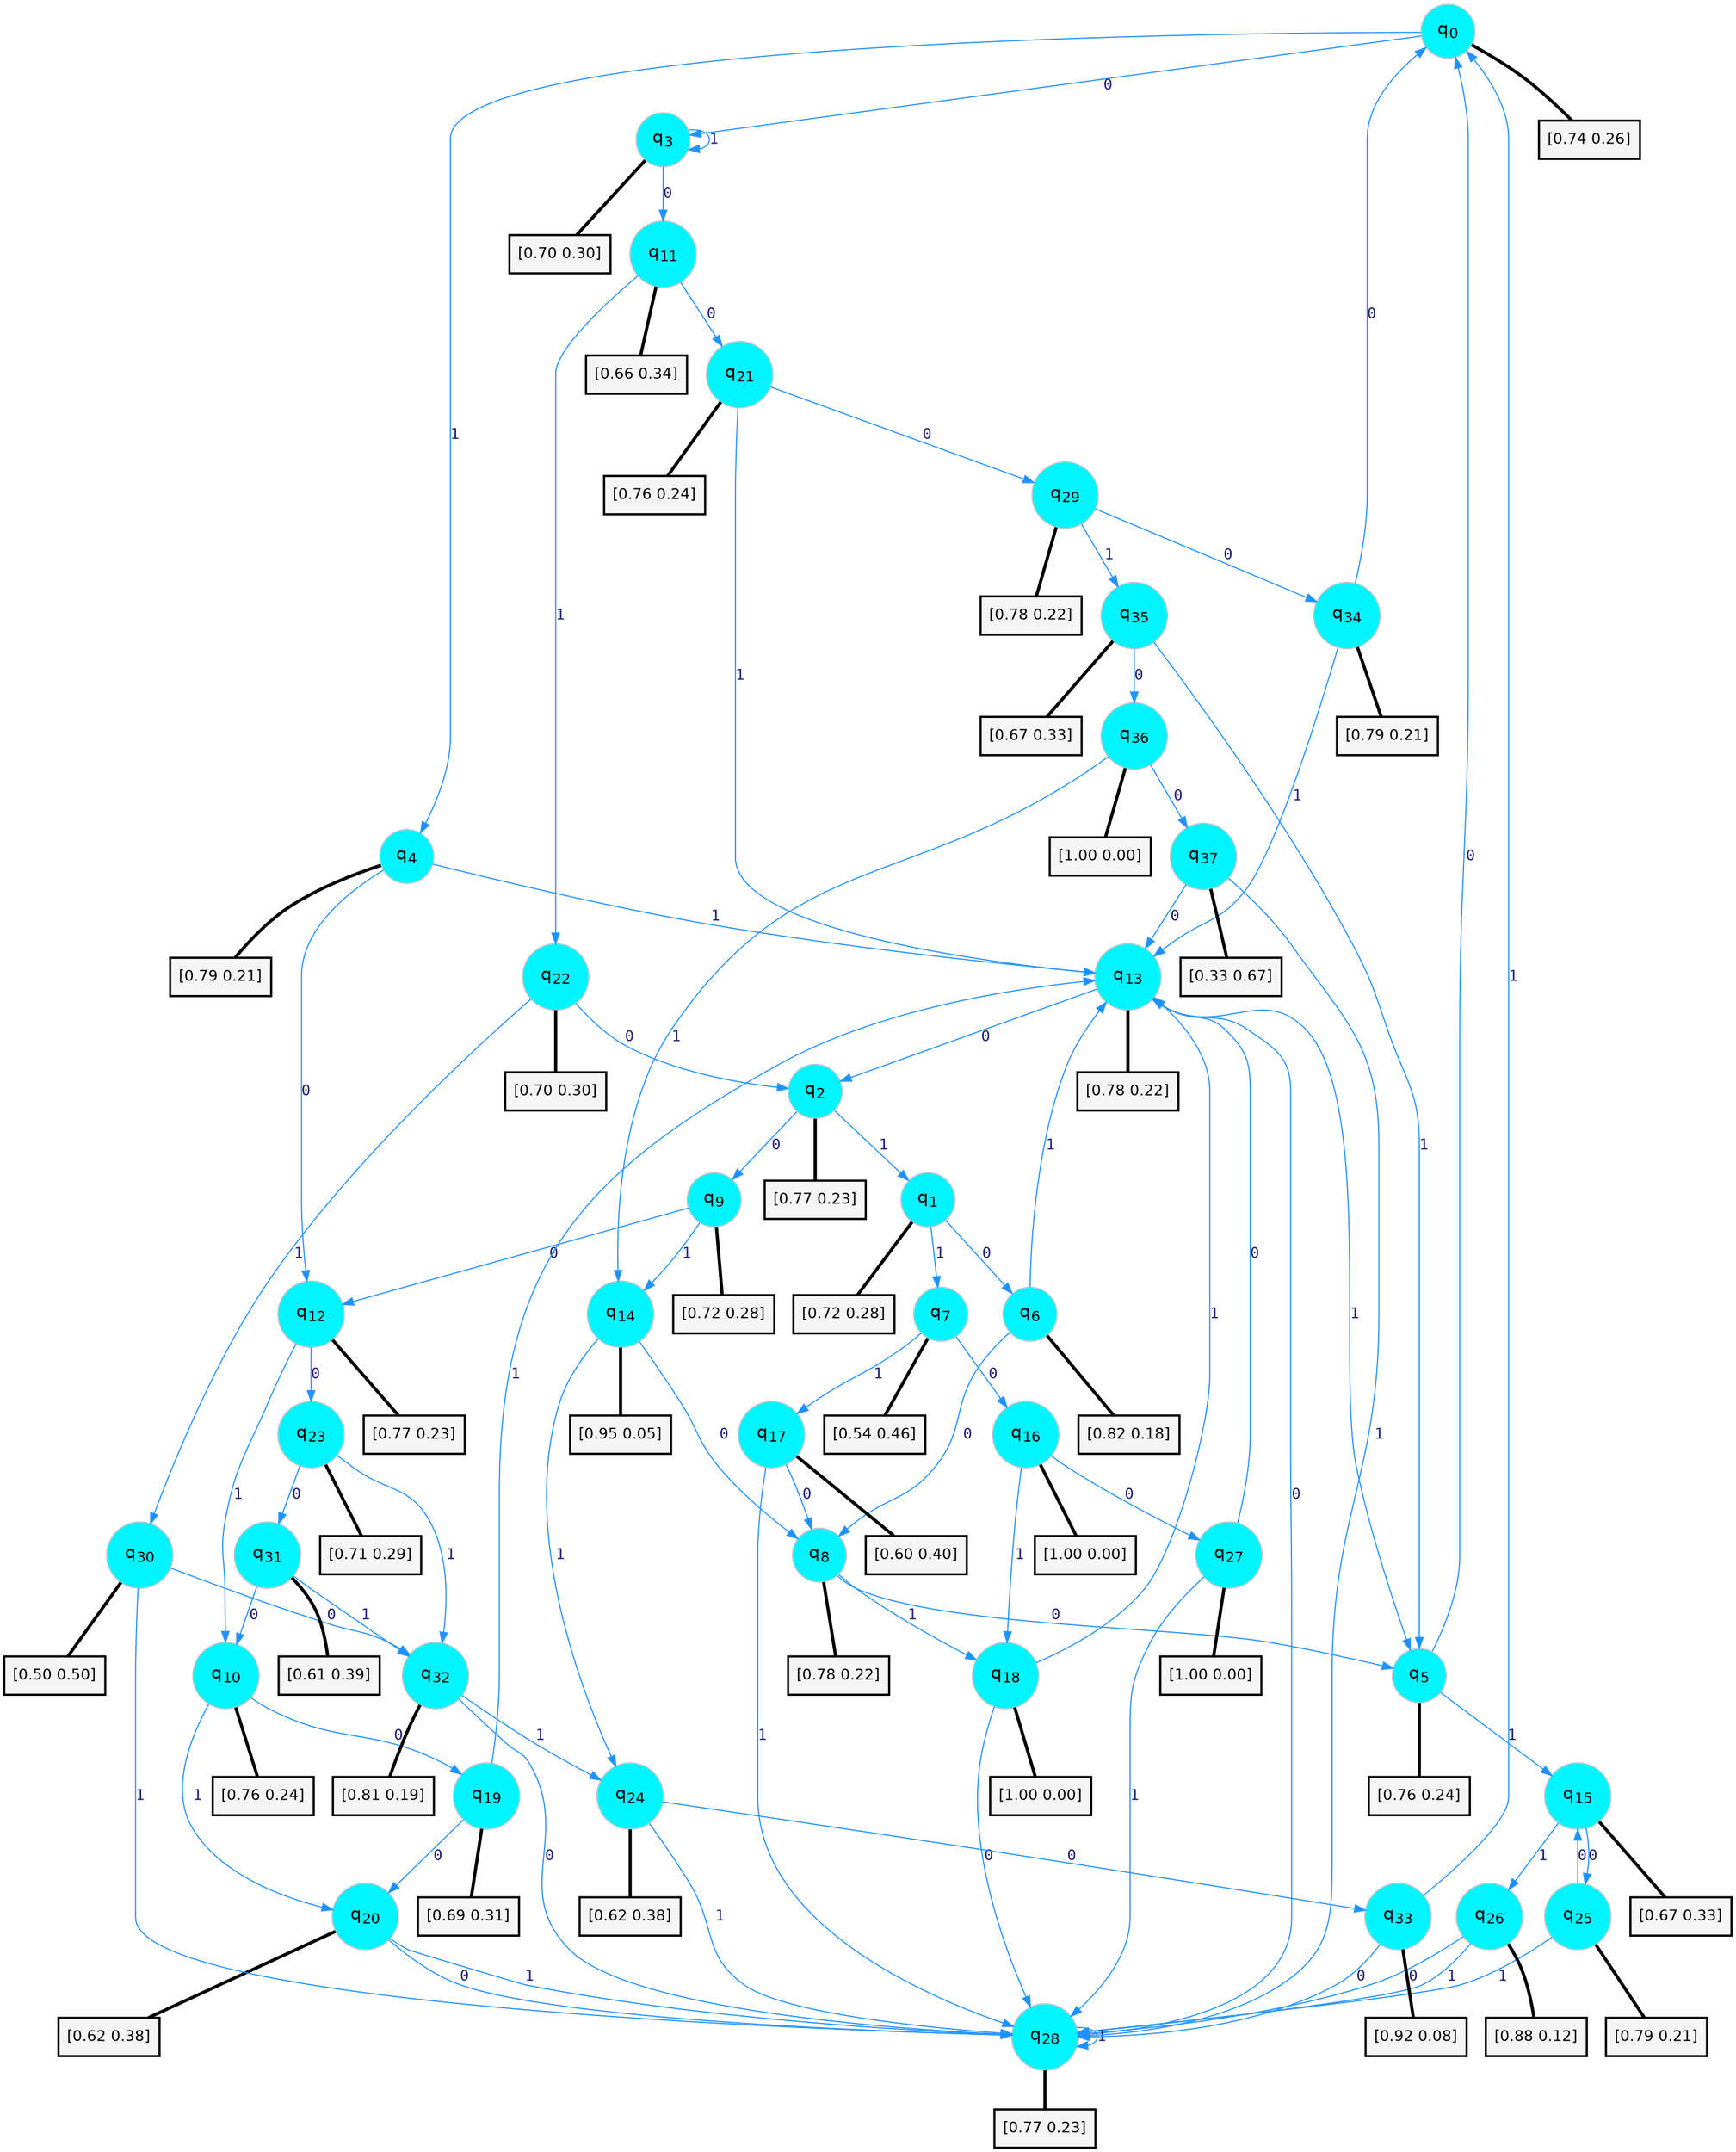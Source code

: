 digraph G {
graph [
bgcolor=transparent, dpi=300, rankdir=TD, size="40,25"];
node [
color=gray, fillcolor=turquoise1, fontcolor=black, fontname=Helvetica, fontsize=16, fontweight=bold, shape=circle, style=filled];
edge [
arrowsize=1, color=dodgerblue1, fontcolor=midnightblue, fontname=courier, fontweight=bold, penwidth=1, style=solid, weight=20];
0[label=<q<SUB>0</SUB>>];
1[label=<q<SUB>1</SUB>>];
2[label=<q<SUB>2</SUB>>];
3[label=<q<SUB>3</SUB>>];
4[label=<q<SUB>4</SUB>>];
5[label=<q<SUB>5</SUB>>];
6[label=<q<SUB>6</SUB>>];
7[label=<q<SUB>7</SUB>>];
8[label=<q<SUB>8</SUB>>];
9[label=<q<SUB>9</SUB>>];
10[label=<q<SUB>10</SUB>>];
11[label=<q<SUB>11</SUB>>];
12[label=<q<SUB>12</SUB>>];
13[label=<q<SUB>13</SUB>>];
14[label=<q<SUB>14</SUB>>];
15[label=<q<SUB>15</SUB>>];
16[label=<q<SUB>16</SUB>>];
17[label=<q<SUB>17</SUB>>];
18[label=<q<SUB>18</SUB>>];
19[label=<q<SUB>19</SUB>>];
20[label=<q<SUB>20</SUB>>];
21[label=<q<SUB>21</SUB>>];
22[label=<q<SUB>22</SUB>>];
23[label=<q<SUB>23</SUB>>];
24[label=<q<SUB>24</SUB>>];
25[label=<q<SUB>25</SUB>>];
26[label=<q<SUB>26</SUB>>];
27[label=<q<SUB>27</SUB>>];
28[label=<q<SUB>28</SUB>>];
29[label=<q<SUB>29</SUB>>];
30[label=<q<SUB>30</SUB>>];
31[label=<q<SUB>31</SUB>>];
32[label=<q<SUB>32</SUB>>];
33[label=<q<SUB>33</SUB>>];
34[label=<q<SUB>34</SUB>>];
35[label=<q<SUB>35</SUB>>];
36[label=<q<SUB>36</SUB>>];
37[label=<q<SUB>37</SUB>>];
38[label="[0.74 0.26]", shape=box,fontcolor=black, fontname=Helvetica, fontsize=14, penwidth=2, fillcolor=whitesmoke,color=black];
39[label="[0.72 0.28]", shape=box,fontcolor=black, fontname=Helvetica, fontsize=14, penwidth=2, fillcolor=whitesmoke,color=black];
40[label="[0.77 0.23]", shape=box,fontcolor=black, fontname=Helvetica, fontsize=14, penwidth=2, fillcolor=whitesmoke,color=black];
41[label="[0.70 0.30]", shape=box,fontcolor=black, fontname=Helvetica, fontsize=14, penwidth=2, fillcolor=whitesmoke,color=black];
42[label="[0.79 0.21]", shape=box,fontcolor=black, fontname=Helvetica, fontsize=14, penwidth=2, fillcolor=whitesmoke,color=black];
43[label="[0.76 0.24]", shape=box,fontcolor=black, fontname=Helvetica, fontsize=14, penwidth=2, fillcolor=whitesmoke,color=black];
44[label="[0.82 0.18]", shape=box,fontcolor=black, fontname=Helvetica, fontsize=14, penwidth=2, fillcolor=whitesmoke,color=black];
45[label="[0.54 0.46]", shape=box,fontcolor=black, fontname=Helvetica, fontsize=14, penwidth=2, fillcolor=whitesmoke,color=black];
46[label="[0.78 0.22]", shape=box,fontcolor=black, fontname=Helvetica, fontsize=14, penwidth=2, fillcolor=whitesmoke,color=black];
47[label="[0.72 0.28]", shape=box,fontcolor=black, fontname=Helvetica, fontsize=14, penwidth=2, fillcolor=whitesmoke,color=black];
48[label="[0.76 0.24]", shape=box,fontcolor=black, fontname=Helvetica, fontsize=14, penwidth=2, fillcolor=whitesmoke,color=black];
49[label="[0.66 0.34]", shape=box,fontcolor=black, fontname=Helvetica, fontsize=14, penwidth=2, fillcolor=whitesmoke,color=black];
50[label="[0.77 0.23]", shape=box,fontcolor=black, fontname=Helvetica, fontsize=14, penwidth=2, fillcolor=whitesmoke,color=black];
51[label="[0.78 0.22]", shape=box,fontcolor=black, fontname=Helvetica, fontsize=14, penwidth=2, fillcolor=whitesmoke,color=black];
52[label="[0.95 0.05]", shape=box,fontcolor=black, fontname=Helvetica, fontsize=14, penwidth=2, fillcolor=whitesmoke,color=black];
53[label="[0.67 0.33]", shape=box,fontcolor=black, fontname=Helvetica, fontsize=14, penwidth=2, fillcolor=whitesmoke,color=black];
54[label="[1.00 0.00]", shape=box,fontcolor=black, fontname=Helvetica, fontsize=14, penwidth=2, fillcolor=whitesmoke,color=black];
55[label="[0.60 0.40]", shape=box,fontcolor=black, fontname=Helvetica, fontsize=14, penwidth=2, fillcolor=whitesmoke,color=black];
56[label="[1.00 0.00]", shape=box,fontcolor=black, fontname=Helvetica, fontsize=14, penwidth=2, fillcolor=whitesmoke,color=black];
57[label="[0.69 0.31]", shape=box,fontcolor=black, fontname=Helvetica, fontsize=14, penwidth=2, fillcolor=whitesmoke,color=black];
58[label="[0.62 0.38]", shape=box,fontcolor=black, fontname=Helvetica, fontsize=14, penwidth=2, fillcolor=whitesmoke,color=black];
59[label="[0.76 0.24]", shape=box,fontcolor=black, fontname=Helvetica, fontsize=14, penwidth=2, fillcolor=whitesmoke,color=black];
60[label="[0.70 0.30]", shape=box,fontcolor=black, fontname=Helvetica, fontsize=14, penwidth=2, fillcolor=whitesmoke,color=black];
61[label="[0.71 0.29]", shape=box,fontcolor=black, fontname=Helvetica, fontsize=14, penwidth=2, fillcolor=whitesmoke,color=black];
62[label="[0.62 0.38]", shape=box,fontcolor=black, fontname=Helvetica, fontsize=14, penwidth=2, fillcolor=whitesmoke,color=black];
63[label="[0.79 0.21]", shape=box,fontcolor=black, fontname=Helvetica, fontsize=14, penwidth=2, fillcolor=whitesmoke,color=black];
64[label="[0.88 0.12]", shape=box,fontcolor=black, fontname=Helvetica, fontsize=14, penwidth=2, fillcolor=whitesmoke,color=black];
65[label="[1.00 0.00]", shape=box,fontcolor=black, fontname=Helvetica, fontsize=14, penwidth=2, fillcolor=whitesmoke,color=black];
66[label="[0.77 0.23]", shape=box,fontcolor=black, fontname=Helvetica, fontsize=14, penwidth=2, fillcolor=whitesmoke,color=black];
67[label="[0.78 0.22]", shape=box,fontcolor=black, fontname=Helvetica, fontsize=14, penwidth=2, fillcolor=whitesmoke,color=black];
68[label="[0.50 0.50]", shape=box,fontcolor=black, fontname=Helvetica, fontsize=14, penwidth=2, fillcolor=whitesmoke,color=black];
69[label="[0.61 0.39]", shape=box,fontcolor=black, fontname=Helvetica, fontsize=14, penwidth=2, fillcolor=whitesmoke,color=black];
70[label="[0.81 0.19]", shape=box,fontcolor=black, fontname=Helvetica, fontsize=14, penwidth=2, fillcolor=whitesmoke,color=black];
71[label="[0.92 0.08]", shape=box,fontcolor=black, fontname=Helvetica, fontsize=14, penwidth=2, fillcolor=whitesmoke,color=black];
72[label="[0.79 0.21]", shape=box,fontcolor=black, fontname=Helvetica, fontsize=14, penwidth=2, fillcolor=whitesmoke,color=black];
73[label="[0.67 0.33]", shape=box,fontcolor=black, fontname=Helvetica, fontsize=14, penwidth=2, fillcolor=whitesmoke,color=black];
74[label="[1.00 0.00]", shape=box,fontcolor=black, fontname=Helvetica, fontsize=14, penwidth=2, fillcolor=whitesmoke,color=black];
75[label="[0.33 0.67]", shape=box,fontcolor=black, fontname=Helvetica, fontsize=14, penwidth=2, fillcolor=whitesmoke,color=black];
0->3 [label=0];
0->4 [label=1];
0->38 [arrowhead=none, penwidth=3,color=black];
1->6 [label=0];
1->7 [label=1];
1->39 [arrowhead=none, penwidth=3,color=black];
2->9 [label=0];
2->1 [label=1];
2->40 [arrowhead=none, penwidth=3,color=black];
3->11 [label=0];
3->3 [label=1];
3->41 [arrowhead=none, penwidth=3,color=black];
4->12 [label=0];
4->13 [label=1];
4->42 [arrowhead=none, penwidth=3,color=black];
5->0 [label=0];
5->15 [label=1];
5->43 [arrowhead=none, penwidth=3,color=black];
6->8 [label=0];
6->13 [label=1];
6->44 [arrowhead=none, penwidth=3,color=black];
7->16 [label=0];
7->17 [label=1];
7->45 [arrowhead=none, penwidth=3,color=black];
8->5 [label=0];
8->18 [label=1];
8->46 [arrowhead=none, penwidth=3,color=black];
9->12 [label=0];
9->14 [label=1];
9->47 [arrowhead=none, penwidth=3,color=black];
10->19 [label=0];
10->20 [label=1];
10->48 [arrowhead=none, penwidth=3,color=black];
11->21 [label=0];
11->22 [label=1];
11->49 [arrowhead=none, penwidth=3,color=black];
12->23 [label=0];
12->10 [label=1];
12->50 [arrowhead=none, penwidth=3,color=black];
13->2 [label=0];
13->5 [label=1];
13->51 [arrowhead=none, penwidth=3,color=black];
14->8 [label=0];
14->24 [label=1];
14->52 [arrowhead=none, penwidth=3,color=black];
15->25 [label=0];
15->26 [label=1];
15->53 [arrowhead=none, penwidth=3,color=black];
16->27 [label=0];
16->18 [label=1];
16->54 [arrowhead=none, penwidth=3,color=black];
17->8 [label=0];
17->28 [label=1];
17->55 [arrowhead=none, penwidth=3,color=black];
18->28 [label=0];
18->13 [label=1];
18->56 [arrowhead=none, penwidth=3,color=black];
19->20 [label=0];
19->13 [label=1];
19->57 [arrowhead=none, penwidth=3,color=black];
20->28 [label=0];
20->28 [label=1];
20->58 [arrowhead=none, penwidth=3,color=black];
21->29 [label=0];
21->13 [label=1];
21->59 [arrowhead=none, penwidth=3,color=black];
22->2 [label=0];
22->30 [label=1];
22->60 [arrowhead=none, penwidth=3,color=black];
23->31 [label=0];
23->32 [label=1];
23->61 [arrowhead=none, penwidth=3,color=black];
24->33 [label=0];
24->28 [label=1];
24->62 [arrowhead=none, penwidth=3,color=black];
25->15 [label=0];
25->28 [label=1];
25->63 [arrowhead=none, penwidth=3,color=black];
26->28 [label=0];
26->28 [label=1];
26->64 [arrowhead=none, penwidth=3,color=black];
27->13 [label=0];
27->28 [label=1];
27->65 [arrowhead=none, penwidth=3,color=black];
28->13 [label=0];
28->28 [label=1];
28->66 [arrowhead=none, penwidth=3,color=black];
29->34 [label=0];
29->35 [label=1];
29->67 [arrowhead=none, penwidth=3,color=black];
30->32 [label=0];
30->28 [label=1];
30->68 [arrowhead=none, penwidth=3,color=black];
31->10 [label=0];
31->32 [label=1];
31->69 [arrowhead=none, penwidth=3,color=black];
32->28 [label=0];
32->24 [label=1];
32->70 [arrowhead=none, penwidth=3,color=black];
33->28 [label=0];
33->0 [label=1];
33->71 [arrowhead=none, penwidth=3,color=black];
34->0 [label=0];
34->13 [label=1];
34->72 [arrowhead=none, penwidth=3,color=black];
35->36 [label=0];
35->5 [label=1];
35->73 [arrowhead=none, penwidth=3,color=black];
36->37 [label=0];
36->14 [label=1];
36->74 [arrowhead=none, penwidth=3,color=black];
37->13 [label=0];
37->28 [label=1];
37->75 [arrowhead=none, penwidth=3,color=black];
}
